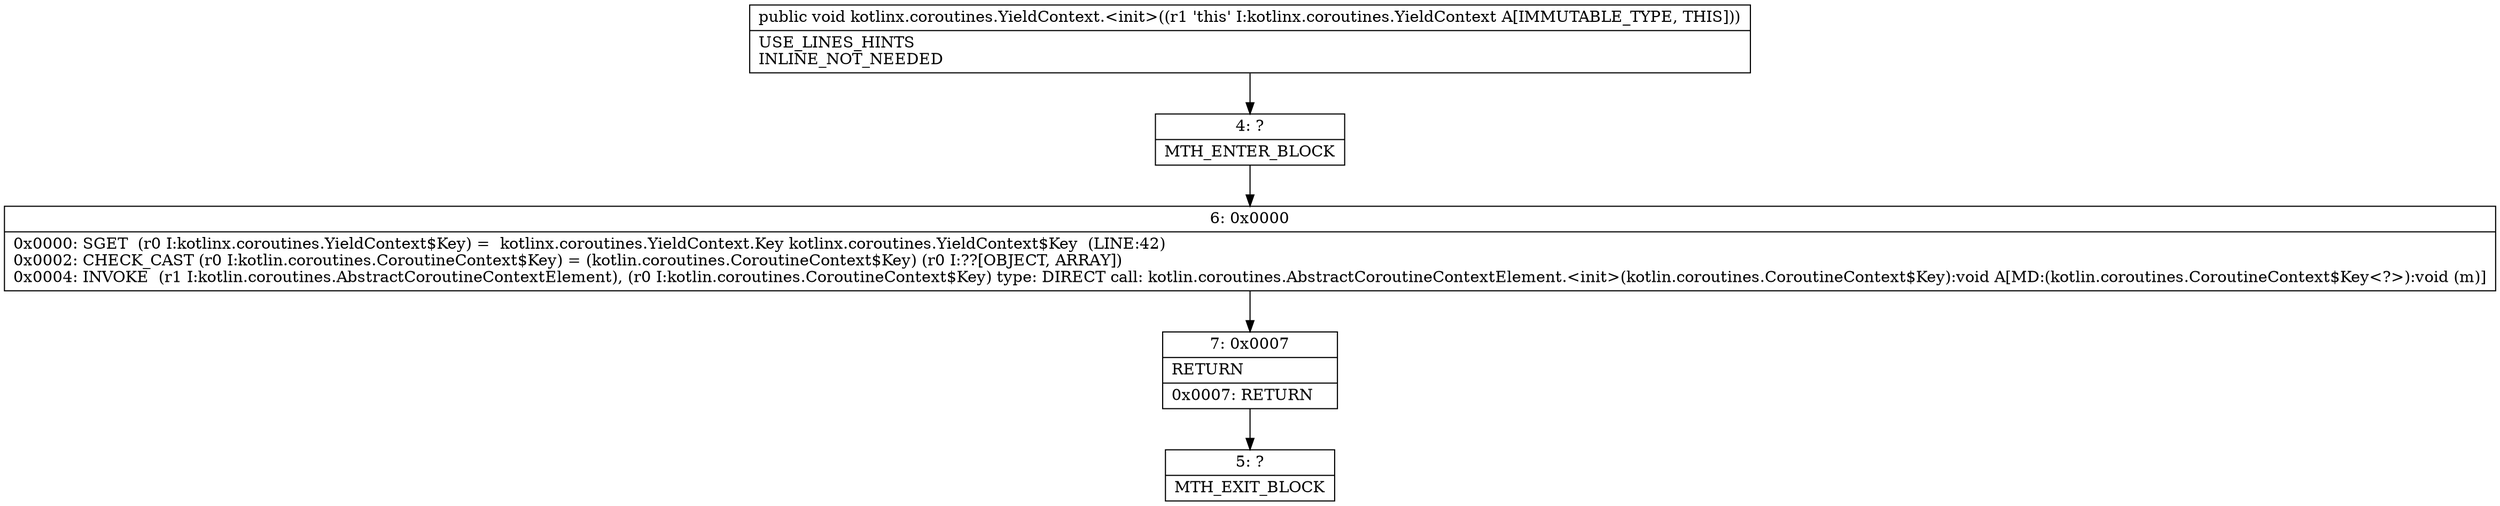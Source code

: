 digraph "CFG forkotlinx.coroutines.YieldContext.\<init\>()V" {
Node_4 [shape=record,label="{4\:\ ?|MTH_ENTER_BLOCK\l}"];
Node_6 [shape=record,label="{6\:\ 0x0000|0x0000: SGET  (r0 I:kotlinx.coroutines.YieldContext$Key) =  kotlinx.coroutines.YieldContext.Key kotlinx.coroutines.YieldContext$Key  (LINE:42)\l0x0002: CHECK_CAST (r0 I:kotlin.coroutines.CoroutineContext$Key) = (kotlin.coroutines.CoroutineContext$Key) (r0 I:??[OBJECT, ARRAY]) \l0x0004: INVOKE  (r1 I:kotlin.coroutines.AbstractCoroutineContextElement), (r0 I:kotlin.coroutines.CoroutineContext$Key) type: DIRECT call: kotlin.coroutines.AbstractCoroutineContextElement.\<init\>(kotlin.coroutines.CoroutineContext$Key):void A[MD:(kotlin.coroutines.CoroutineContext$Key\<?\>):void (m)]\l}"];
Node_7 [shape=record,label="{7\:\ 0x0007|RETURN\l|0x0007: RETURN   \l}"];
Node_5 [shape=record,label="{5\:\ ?|MTH_EXIT_BLOCK\l}"];
MethodNode[shape=record,label="{public void kotlinx.coroutines.YieldContext.\<init\>((r1 'this' I:kotlinx.coroutines.YieldContext A[IMMUTABLE_TYPE, THIS]))  | USE_LINES_HINTS\lINLINE_NOT_NEEDED\l}"];
MethodNode -> Node_4;Node_4 -> Node_6;
Node_6 -> Node_7;
Node_7 -> Node_5;
}

